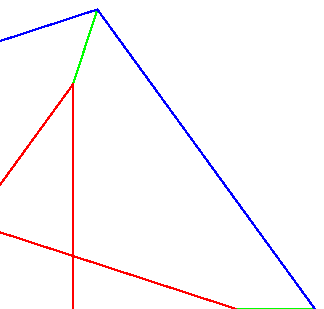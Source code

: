 beginfig(1);

pair pi[];
pair po[];

for i = 0 upto 4:
  pi[i] = 3*cm*dir(i*(360/5));
  po[i] = 4*cm*dir(i*(360/5));
  %draw pi[i] withpen pencircle scaled 4;
  %draw po[i] withpen pencircle scaled 4;
  draw pi[i]--po[i] withcolor green;
endfor;
for i = 0 upto 3:
  draw po[i]--po[i+1] withcolor blue;
endfor;
draw po[4]--po[0] withcolor blue;

draw pi[0]--pi[2]--pi[4]--pi[1]--pi[3]--cycle withcolor red;

endfig;

beginfig(2);

def draw_complete_graph(expr n, u, v) =
  pair p[];

  for i=0 upto n-1:
    p[i] = u*cm*dir(i*(360/n)) + (0,-v*cm);
    draw p[i] withpen pencircle scaled 8 withcolor black;
  endfor;
  for i=0 upto n-1:
    for j=0 upto n-1:
      if i <> j:
        draw p[i]--p[j];
      fi;
    endfor;
  endfor;
enddef;

draw_complete_graph(10, 4, 0);
draw_complete_graph(10, 4, 8);
endfig;

end;
